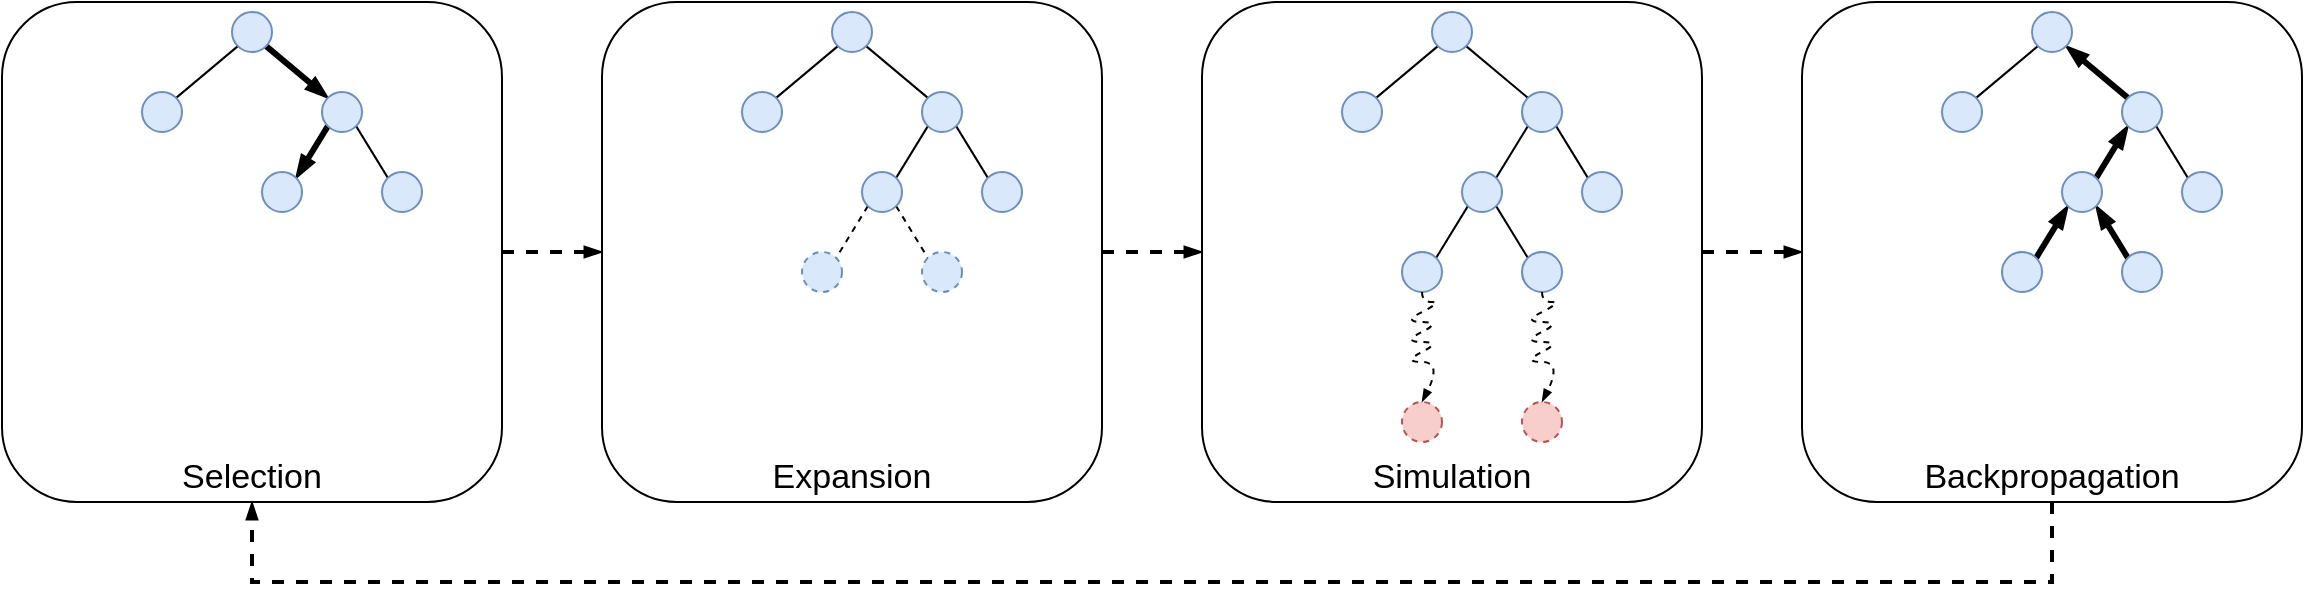<mxfile version="12.9.9" type="device"><diagram id="JMYWUuzA1vcF85dzCBHt" name="Page-1"><mxGraphModel dx="813" dy="539" grid="1" gridSize="10" guides="1" tooltips="1" connect="1" arrows="1" fold="1" page="1" pageScale="1" pageWidth="827" pageHeight="1169" math="0" shadow="0"><root><mxCell id="0"/><mxCell id="1" parent="0"/><mxCell id="qwCzFcogc0Fgw8u0zXl1-21" style="edgeStyle=none;rounded=0;orthogonalLoop=1;jettySize=auto;html=1;endArrow=blockThin;endFill=1;endSize=4;strokeColor=#000000;strokeWidth=2;dashed=1;" edge="1" parent="1" source="qwCzFcogc0Fgw8u0zXl1-1" target="qwCzFcogc0Fgw8u0zXl1-11"><mxGeometry relative="1" as="geometry"/></mxCell><mxCell id="qwCzFcogc0Fgw8u0zXl1-1" value="&lt;font style=&quot;font-size: 17px&quot;&gt;Selection&lt;/font&gt;" style="rounded=1;whiteSpace=wrap;html=1;verticalAlign=bottom;" vertex="1" parent="1"><mxGeometry x="50" y="80" width="250" height="250" as="geometry"/></mxCell><mxCell id="qwCzFcogc0Fgw8u0zXl1-5" style="rounded=0;orthogonalLoop=1;jettySize=auto;html=1;exitX=0;exitY=1;exitDx=0;exitDy=0;entryX=1;entryY=0;entryDx=0;entryDy=0;endArrow=none;endFill=0;endSize=4;strokeColor=#000000;" edge="1" parent="1" source="qwCzFcogc0Fgw8u0zXl1-2" target="qwCzFcogc0Fgw8u0zXl1-3"><mxGeometry relative="1" as="geometry"/></mxCell><mxCell id="qwCzFcogc0Fgw8u0zXl1-6" style="edgeStyle=none;rounded=0;orthogonalLoop=1;jettySize=auto;html=1;exitX=1;exitY=1;exitDx=0;exitDy=0;entryX=0;entryY=0;entryDx=0;entryDy=0;endArrow=blockThin;endFill=1;endSize=4;strokeColor=#000000;strokeWidth=3;" edge="1" parent="1" source="qwCzFcogc0Fgw8u0zXl1-2" target="qwCzFcogc0Fgw8u0zXl1-4"><mxGeometry relative="1" as="geometry"/></mxCell><mxCell id="qwCzFcogc0Fgw8u0zXl1-2" value="" style="ellipse;whiteSpace=wrap;html=1;aspect=fixed;fillColor=#dae8fc;strokeColor=#6c8ebf;" vertex="1" parent="1"><mxGeometry x="165" y="85" width="20" height="20" as="geometry"/></mxCell><mxCell id="qwCzFcogc0Fgw8u0zXl1-3" value="" style="ellipse;whiteSpace=wrap;html=1;aspect=fixed;fillColor=#dae8fc;strokeColor=#6c8ebf;" vertex="1" parent="1"><mxGeometry x="120" y="125" width="20" height="20" as="geometry"/></mxCell><mxCell id="qwCzFcogc0Fgw8u0zXl1-9" style="edgeStyle=none;rounded=0;orthogonalLoop=1;jettySize=auto;html=1;exitX=0;exitY=1;exitDx=0;exitDy=0;entryX=1;entryY=0;entryDx=0;entryDy=0;endArrow=blockThin;endFill=1;endSize=4;strokeColor=#000000;strokeWidth=3;" edge="1" parent="1" source="qwCzFcogc0Fgw8u0zXl1-4" target="qwCzFcogc0Fgw8u0zXl1-7"><mxGeometry relative="1" as="geometry"/></mxCell><mxCell id="qwCzFcogc0Fgw8u0zXl1-10" style="edgeStyle=none;rounded=0;orthogonalLoop=1;jettySize=auto;html=1;exitX=1;exitY=1;exitDx=0;exitDy=0;entryX=0;entryY=0;entryDx=0;entryDy=0;endArrow=none;endFill=0;endSize=4;strokeColor=#000000;" edge="1" parent="1" source="qwCzFcogc0Fgw8u0zXl1-4" target="qwCzFcogc0Fgw8u0zXl1-8"><mxGeometry relative="1" as="geometry"/></mxCell><mxCell id="qwCzFcogc0Fgw8u0zXl1-4" value="" style="ellipse;whiteSpace=wrap;html=1;aspect=fixed;fillColor=#dae8fc;strokeColor=#6c8ebf;" vertex="1" parent="1"><mxGeometry x="210" y="125" width="20" height="20" as="geometry"/></mxCell><mxCell id="qwCzFcogc0Fgw8u0zXl1-7" value="" style="ellipse;whiteSpace=wrap;html=1;aspect=fixed;fillColor=#dae8fc;strokeColor=#6c8ebf;" vertex="1" parent="1"><mxGeometry x="180" y="165" width="20" height="20" as="geometry"/></mxCell><mxCell id="qwCzFcogc0Fgw8u0zXl1-8" value="" style="ellipse;whiteSpace=wrap;html=1;aspect=fixed;fillColor=#dae8fc;strokeColor=#6c8ebf;" vertex="1" parent="1"><mxGeometry x="240" y="165" width="20" height="20" as="geometry"/></mxCell><mxCell id="qwCzFcogc0Fgw8u0zXl1-40" style="edgeStyle=none;rounded=0;orthogonalLoop=1;jettySize=auto;html=1;exitX=1;exitY=0.5;exitDx=0;exitDy=0;entryX=0;entryY=0.5;entryDx=0;entryDy=0;dashed=1;endArrow=blockThin;endFill=1;endSize=4;strokeColor=#000000;strokeWidth=2;" edge="1" parent="1" source="qwCzFcogc0Fgw8u0zXl1-11" target="qwCzFcogc0Fgw8u0zXl1-26"><mxGeometry relative="1" as="geometry"/></mxCell><mxCell id="qwCzFcogc0Fgw8u0zXl1-11" value="&lt;font style=&quot;font-size: 17px&quot;&gt;Expansion&lt;/font&gt;" style="rounded=1;whiteSpace=wrap;html=1;verticalAlign=bottom;" vertex="1" parent="1"><mxGeometry x="350" y="80" width="250" height="250" as="geometry"/></mxCell><mxCell id="qwCzFcogc0Fgw8u0zXl1-12" style="rounded=0;orthogonalLoop=1;jettySize=auto;html=1;exitX=0;exitY=1;exitDx=0;exitDy=0;entryX=1;entryY=0;entryDx=0;entryDy=0;endArrow=none;endFill=0;endSize=4;strokeColor=#000000;strokeWidth=1;" edge="1" parent="1" source="qwCzFcogc0Fgw8u0zXl1-14" target="qwCzFcogc0Fgw8u0zXl1-15"><mxGeometry relative="1" as="geometry"/></mxCell><mxCell id="qwCzFcogc0Fgw8u0zXl1-13" style="edgeStyle=none;rounded=0;orthogonalLoop=1;jettySize=auto;html=1;exitX=1;exitY=1;exitDx=0;exitDy=0;entryX=0;entryY=0;entryDx=0;entryDy=0;endArrow=none;endFill=0;endSize=4;strokeColor=#000000;strokeWidth=1;" edge="1" parent="1" source="qwCzFcogc0Fgw8u0zXl1-14" target="qwCzFcogc0Fgw8u0zXl1-18"><mxGeometry relative="1" as="geometry"/></mxCell><mxCell id="qwCzFcogc0Fgw8u0zXl1-14" value="" style="ellipse;whiteSpace=wrap;html=1;aspect=fixed;fillColor=#dae8fc;strokeColor=#6c8ebf;" vertex="1" parent="1"><mxGeometry x="465" y="85" width="20" height="20" as="geometry"/></mxCell><mxCell id="qwCzFcogc0Fgw8u0zXl1-15" value="" style="ellipse;whiteSpace=wrap;html=1;aspect=fixed;fillColor=#dae8fc;strokeColor=#6c8ebf;" vertex="1" parent="1"><mxGeometry x="420" y="125" width="20" height="20" as="geometry"/></mxCell><mxCell id="qwCzFcogc0Fgw8u0zXl1-16" style="edgeStyle=none;rounded=0;orthogonalLoop=1;jettySize=auto;html=1;exitX=0;exitY=1;exitDx=0;exitDy=0;entryX=1;entryY=0;entryDx=0;entryDy=0;endArrow=none;endFill=0;endSize=4;strokeColor=#000000;strokeWidth=1;" edge="1" parent="1" source="qwCzFcogc0Fgw8u0zXl1-18" target="qwCzFcogc0Fgw8u0zXl1-19"><mxGeometry relative="1" as="geometry"/></mxCell><mxCell id="qwCzFcogc0Fgw8u0zXl1-17" style="edgeStyle=none;rounded=0;orthogonalLoop=1;jettySize=auto;html=1;exitX=1;exitY=1;exitDx=0;exitDy=0;entryX=0;entryY=0;entryDx=0;entryDy=0;endArrow=none;endFill=0;endSize=4;strokeColor=#000000;strokeWidth=1;" edge="1" parent="1" source="qwCzFcogc0Fgw8u0zXl1-18" target="qwCzFcogc0Fgw8u0zXl1-20"><mxGeometry relative="1" as="geometry"/></mxCell><mxCell id="qwCzFcogc0Fgw8u0zXl1-18" value="" style="ellipse;whiteSpace=wrap;html=1;aspect=fixed;fillColor=#dae8fc;strokeColor=#6c8ebf;" vertex="1" parent="1"><mxGeometry x="510" y="125" width="20" height="20" as="geometry"/></mxCell><mxCell id="qwCzFcogc0Fgw8u0zXl1-24" style="edgeStyle=none;rounded=0;orthogonalLoop=1;jettySize=auto;html=1;exitX=0;exitY=1;exitDx=0;exitDy=0;entryX=1;entryY=0;entryDx=0;entryDy=0;dashed=1;endArrow=none;endFill=0;endSize=4;strokeColor=#000000;strokeWidth=1;" edge="1" parent="1" source="qwCzFcogc0Fgw8u0zXl1-19" target="qwCzFcogc0Fgw8u0zXl1-22"><mxGeometry relative="1" as="geometry"/></mxCell><mxCell id="qwCzFcogc0Fgw8u0zXl1-25" style="edgeStyle=none;rounded=0;orthogonalLoop=1;jettySize=auto;html=1;exitX=1;exitY=1;exitDx=0;exitDy=0;entryX=0;entryY=0;entryDx=0;entryDy=0;dashed=1;endArrow=none;endFill=0;endSize=4;strokeColor=#000000;strokeWidth=1;" edge="1" parent="1" source="qwCzFcogc0Fgw8u0zXl1-19" target="qwCzFcogc0Fgw8u0zXl1-23"><mxGeometry relative="1" as="geometry"/></mxCell><mxCell id="qwCzFcogc0Fgw8u0zXl1-19" value="" style="ellipse;whiteSpace=wrap;html=1;aspect=fixed;fillColor=#dae8fc;strokeColor=#6c8ebf;" vertex="1" parent="1"><mxGeometry x="480" y="165" width="20" height="20" as="geometry"/></mxCell><mxCell id="qwCzFcogc0Fgw8u0zXl1-20" value="" style="ellipse;whiteSpace=wrap;html=1;aspect=fixed;fillColor=#dae8fc;strokeColor=#6c8ebf;" vertex="1" parent="1"><mxGeometry x="540" y="165" width="20" height="20" as="geometry"/></mxCell><mxCell id="qwCzFcogc0Fgw8u0zXl1-22" value="" style="ellipse;whiteSpace=wrap;html=1;aspect=fixed;fillColor=#dae8fc;strokeColor=#6c8ebf;dashed=1;" vertex="1" parent="1"><mxGeometry x="450" y="205" width="20" height="20" as="geometry"/></mxCell><mxCell id="qwCzFcogc0Fgw8u0zXl1-23" value="" style="ellipse;whiteSpace=wrap;html=1;aspect=fixed;fillColor=#dae8fc;strokeColor=#6c8ebf;dashed=1;" vertex="1" parent="1"><mxGeometry x="510" y="205" width="20" height="20" as="geometry"/></mxCell><mxCell id="qwCzFcogc0Fgw8u0zXl1-55" style="edgeStyle=none;rounded=0;orthogonalLoop=1;jettySize=auto;html=1;dashed=1;endArrow=blockThin;endFill=1;endSize=4;strokeColor=#000000;strokeWidth=2;" edge="1" parent="1" source="qwCzFcogc0Fgw8u0zXl1-26" target="qwCzFcogc0Fgw8u0zXl1-41"><mxGeometry relative="1" as="geometry"/></mxCell><mxCell id="qwCzFcogc0Fgw8u0zXl1-26" value="&lt;font style=&quot;font-size: 17px&quot;&gt;Simulation&lt;/font&gt;" style="rounded=1;whiteSpace=wrap;html=1;verticalAlign=bottom;" vertex="1" parent="1"><mxGeometry x="650" y="80" width="250" height="250" as="geometry"/></mxCell><mxCell id="qwCzFcogc0Fgw8u0zXl1-27" style="rounded=0;orthogonalLoop=1;jettySize=auto;html=1;exitX=0;exitY=1;exitDx=0;exitDy=0;entryX=1;entryY=0;entryDx=0;entryDy=0;endArrow=none;endFill=0;endSize=4;strokeColor=#000000;strokeWidth=1;" edge="1" parent="1" source="qwCzFcogc0Fgw8u0zXl1-29" target="qwCzFcogc0Fgw8u0zXl1-30"><mxGeometry relative="1" as="geometry"/></mxCell><mxCell id="qwCzFcogc0Fgw8u0zXl1-28" style="edgeStyle=none;rounded=0;orthogonalLoop=1;jettySize=auto;html=1;exitX=1;exitY=1;exitDx=0;exitDy=0;entryX=0;entryY=0;entryDx=0;entryDy=0;endArrow=none;endFill=0;endSize=4;strokeColor=#000000;strokeWidth=1;" edge="1" parent="1" source="qwCzFcogc0Fgw8u0zXl1-29" target="qwCzFcogc0Fgw8u0zXl1-33"><mxGeometry relative="1" as="geometry"/></mxCell><mxCell id="qwCzFcogc0Fgw8u0zXl1-29" value="" style="ellipse;whiteSpace=wrap;html=1;aspect=fixed;fillColor=#dae8fc;strokeColor=#6c8ebf;" vertex="1" parent="1"><mxGeometry x="765" y="85" width="20" height="20" as="geometry"/></mxCell><mxCell id="qwCzFcogc0Fgw8u0zXl1-30" value="" style="ellipse;whiteSpace=wrap;html=1;aspect=fixed;fillColor=#dae8fc;strokeColor=#6c8ebf;" vertex="1" parent="1"><mxGeometry x="720" y="125" width="20" height="20" as="geometry"/></mxCell><mxCell id="qwCzFcogc0Fgw8u0zXl1-31" style="edgeStyle=none;rounded=0;orthogonalLoop=1;jettySize=auto;html=1;exitX=0;exitY=1;exitDx=0;exitDy=0;entryX=1;entryY=0;entryDx=0;entryDy=0;endArrow=none;endFill=0;endSize=4;strokeColor=#000000;strokeWidth=1;" edge="1" parent="1" source="qwCzFcogc0Fgw8u0zXl1-33" target="qwCzFcogc0Fgw8u0zXl1-36"><mxGeometry relative="1" as="geometry"/></mxCell><mxCell id="qwCzFcogc0Fgw8u0zXl1-32" style="edgeStyle=none;rounded=0;orthogonalLoop=1;jettySize=auto;html=1;exitX=1;exitY=1;exitDx=0;exitDy=0;entryX=0;entryY=0;entryDx=0;entryDy=0;endArrow=none;endFill=0;endSize=4;strokeColor=#000000;strokeWidth=1;" edge="1" parent="1" source="qwCzFcogc0Fgw8u0zXl1-33" target="qwCzFcogc0Fgw8u0zXl1-37"><mxGeometry relative="1" as="geometry"/></mxCell><mxCell id="qwCzFcogc0Fgw8u0zXl1-33" value="" style="ellipse;whiteSpace=wrap;html=1;aspect=fixed;fillColor=#dae8fc;strokeColor=#6c8ebf;" vertex="1" parent="1"><mxGeometry x="810" y="125" width="20" height="20" as="geometry"/></mxCell><mxCell id="qwCzFcogc0Fgw8u0zXl1-34" style="edgeStyle=none;rounded=0;orthogonalLoop=1;jettySize=auto;html=1;exitX=0;exitY=1;exitDx=0;exitDy=0;entryX=1;entryY=0;entryDx=0;entryDy=0;endArrow=none;endFill=0;endSize=4;strokeColor=#000000;strokeWidth=1;" edge="1" parent="1" source="qwCzFcogc0Fgw8u0zXl1-36" target="qwCzFcogc0Fgw8u0zXl1-38"><mxGeometry relative="1" as="geometry"/></mxCell><mxCell id="qwCzFcogc0Fgw8u0zXl1-35" style="edgeStyle=none;rounded=0;orthogonalLoop=1;jettySize=auto;html=1;exitX=1;exitY=1;exitDx=0;exitDy=0;entryX=0;entryY=0;entryDx=0;entryDy=0;endArrow=none;endFill=0;endSize=4;strokeColor=#000000;strokeWidth=1;" edge="1" parent="1" source="qwCzFcogc0Fgw8u0zXl1-36" target="qwCzFcogc0Fgw8u0zXl1-39"><mxGeometry relative="1" as="geometry"/></mxCell><mxCell id="qwCzFcogc0Fgw8u0zXl1-36" value="" style="ellipse;whiteSpace=wrap;html=1;aspect=fixed;fillColor=#dae8fc;strokeColor=#6c8ebf;" vertex="1" parent="1"><mxGeometry x="780" y="165" width="20" height="20" as="geometry"/></mxCell><mxCell id="qwCzFcogc0Fgw8u0zXl1-37" value="" style="ellipse;whiteSpace=wrap;html=1;aspect=fixed;fillColor=#dae8fc;strokeColor=#6c8ebf;" vertex="1" parent="1"><mxGeometry x="840" y="165" width="20" height="20" as="geometry"/></mxCell><mxCell id="qwCzFcogc0Fgw8u0zXl1-38" value="" style="ellipse;whiteSpace=wrap;html=1;aspect=fixed;fillColor=#dae8fc;strokeColor=#6c8ebf;" vertex="1" parent="1"><mxGeometry x="750" y="205" width="20" height="20" as="geometry"/></mxCell><mxCell id="qwCzFcogc0Fgw8u0zXl1-39" value="" style="ellipse;whiteSpace=wrap;html=1;aspect=fixed;fillColor=#dae8fc;strokeColor=#6c8ebf;" vertex="1" parent="1"><mxGeometry x="810" y="205" width="20" height="20" as="geometry"/></mxCell><mxCell id="qwCzFcogc0Fgw8u0zXl1-57" style="edgeStyle=none;rounded=0;orthogonalLoop=1;jettySize=auto;html=1;exitX=0.5;exitY=1;exitDx=0;exitDy=0;dashed=1;endArrow=blockThin;endFill=1;endSize=4;strokeColor=#000000;strokeWidth=2;entryX=0.5;entryY=1;entryDx=0;entryDy=0;" edge="1" parent="1" source="qwCzFcogc0Fgw8u0zXl1-41" target="qwCzFcogc0Fgw8u0zXl1-1"><mxGeometry relative="1" as="geometry"><mxPoint x="140" y="370" as="targetPoint"/><Array as="points"><mxPoint x="1075" y="370"/><mxPoint x="175" y="370"/></Array></mxGeometry></mxCell><mxCell id="qwCzFcogc0Fgw8u0zXl1-41" value="&lt;font style=&quot;font-size: 17px&quot;&gt;Backpropagation&lt;br&gt;&lt;/font&gt;" style="rounded=1;whiteSpace=wrap;html=1;verticalAlign=bottom;" vertex="1" parent="1"><mxGeometry x="950" y="80" width="250" height="250" as="geometry"/></mxCell><mxCell id="qwCzFcogc0Fgw8u0zXl1-42" style="rounded=0;orthogonalLoop=1;jettySize=auto;html=1;exitX=0;exitY=1;exitDx=0;exitDy=0;entryX=1;entryY=0;entryDx=0;entryDy=0;endArrow=none;endFill=0;endSize=4;strokeColor=#000000;strokeWidth=1;" edge="1" parent="1" source="qwCzFcogc0Fgw8u0zXl1-44" target="qwCzFcogc0Fgw8u0zXl1-45"><mxGeometry relative="1" as="geometry"/></mxCell><mxCell id="qwCzFcogc0Fgw8u0zXl1-43" style="edgeStyle=none;rounded=0;orthogonalLoop=1;jettySize=auto;html=1;exitX=1;exitY=1;exitDx=0;exitDy=0;entryX=0;entryY=0;entryDx=0;entryDy=0;endArrow=none;endFill=0;endSize=4;strokeColor=#000000;strokeWidth=3;startSize=4;startArrow=blockThin;startFill=1;" edge="1" parent="1" source="qwCzFcogc0Fgw8u0zXl1-44" target="qwCzFcogc0Fgw8u0zXl1-48"><mxGeometry relative="1" as="geometry"/></mxCell><mxCell id="qwCzFcogc0Fgw8u0zXl1-44" value="" style="ellipse;whiteSpace=wrap;html=1;aspect=fixed;fillColor=#dae8fc;strokeColor=#6c8ebf;" vertex="1" parent="1"><mxGeometry x="1065" y="85" width="20" height="20" as="geometry"/></mxCell><mxCell id="qwCzFcogc0Fgw8u0zXl1-45" value="" style="ellipse;whiteSpace=wrap;html=1;aspect=fixed;fillColor=#dae8fc;strokeColor=#6c8ebf;" vertex="1" parent="1"><mxGeometry x="1020" y="125" width="20" height="20" as="geometry"/></mxCell><mxCell id="qwCzFcogc0Fgw8u0zXl1-46" style="edgeStyle=none;rounded=0;orthogonalLoop=1;jettySize=auto;html=1;exitX=0;exitY=1;exitDx=0;exitDy=0;entryX=1;entryY=0;entryDx=0;entryDy=0;endArrow=none;endFill=0;endSize=4;strokeColor=#000000;strokeWidth=3;startSize=4;startArrow=blockThin;startFill=1;" edge="1" parent="1" source="qwCzFcogc0Fgw8u0zXl1-48" target="qwCzFcogc0Fgw8u0zXl1-51"><mxGeometry relative="1" as="geometry"/></mxCell><mxCell id="qwCzFcogc0Fgw8u0zXl1-47" style="edgeStyle=none;rounded=0;orthogonalLoop=1;jettySize=auto;html=1;exitX=1;exitY=1;exitDx=0;exitDy=0;entryX=0;entryY=0;entryDx=0;entryDy=0;endArrow=none;endFill=0;endSize=4;strokeColor=#000000;strokeWidth=1;" edge="1" parent="1" source="qwCzFcogc0Fgw8u0zXl1-48" target="qwCzFcogc0Fgw8u0zXl1-52"><mxGeometry relative="1" as="geometry"/></mxCell><mxCell id="qwCzFcogc0Fgw8u0zXl1-48" value="" style="ellipse;whiteSpace=wrap;html=1;aspect=fixed;fillColor=#dae8fc;strokeColor=#6c8ebf;" vertex="1" parent="1"><mxGeometry x="1110" y="125" width="20" height="20" as="geometry"/></mxCell><mxCell id="qwCzFcogc0Fgw8u0zXl1-49" style="edgeStyle=none;rounded=0;orthogonalLoop=1;jettySize=auto;html=1;exitX=0;exitY=1;exitDx=0;exitDy=0;entryX=1;entryY=0;entryDx=0;entryDy=0;endArrow=none;endFill=0;endSize=4;strokeColor=#000000;strokeWidth=3;startSize=4;startArrow=blockThin;startFill=1;" edge="1" parent="1" source="qwCzFcogc0Fgw8u0zXl1-51" target="qwCzFcogc0Fgw8u0zXl1-53"><mxGeometry relative="1" as="geometry"/></mxCell><mxCell id="qwCzFcogc0Fgw8u0zXl1-50" style="edgeStyle=none;rounded=0;orthogonalLoop=1;jettySize=auto;html=1;exitX=1;exitY=1;exitDx=0;exitDy=0;entryX=0;entryY=0;entryDx=0;entryDy=0;endArrow=none;endFill=0;endSize=4;strokeColor=#000000;strokeWidth=3;startSize=4;startArrow=blockThin;startFill=1;" edge="1" parent="1" source="qwCzFcogc0Fgw8u0zXl1-51" target="qwCzFcogc0Fgw8u0zXl1-54"><mxGeometry relative="1" as="geometry"/></mxCell><mxCell id="qwCzFcogc0Fgw8u0zXl1-51" value="" style="ellipse;whiteSpace=wrap;html=1;aspect=fixed;fillColor=#dae8fc;strokeColor=#6c8ebf;" vertex="1" parent="1"><mxGeometry x="1080" y="165" width="20" height="20" as="geometry"/></mxCell><mxCell id="qwCzFcogc0Fgw8u0zXl1-52" value="" style="ellipse;whiteSpace=wrap;html=1;aspect=fixed;fillColor=#dae8fc;strokeColor=#6c8ebf;" vertex="1" parent="1"><mxGeometry x="1140" y="165" width="20" height="20" as="geometry"/></mxCell><mxCell id="qwCzFcogc0Fgw8u0zXl1-53" value="" style="ellipse;whiteSpace=wrap;html=1;aspect=fixed;fillColor=#dae8fc;strokeColor=#6c8ebf;" vertex="1" parent="1"><mxGeometry x="1050" y="205" width="20" height="20" as="geometry"/></mxCell><mxCell id="qwCzFcogc0Fgw8u0zXl1-54" value="" style="ellipse;whiteSpace=wrap;html=1;aspect=fixed;fillColor=#dae8fc;strokeColor=#6c8ebf;" vertex="1" parent="1"><mxGeometry x="1110" y="205" width="20" height="20" as="geometry"/></mxCell><mxCell id="qwCzFcogc0Fgw8u0zXl1-65" value="" style="ellipse;whiteSpace=wrap;html=1;aspect=fixed;fillColor=#f8cecc;strokeColor=#b85450;dashed=1;" vertex="1" parent="1"><mxGeometry x="750" y="280" width="20" height="20" as="geometry"/></mxCell><mxCell id="qwCzFcogc0Fgw8u0zXl1-66" value="" style="ellipse;whiteSpace=wrap;html=1;aspect=fixed;fillColor=#f8cecc;strokeColor=#b85450;dashed=1;" vertex="1" parent="1"><mxGeometry x="810" y="280" width="20" height="20" as="geometry"/></mxCell><mxCell id="qwCzFcogc0Fgw8u0zXl1-67" value="" style="curved=1;endArrow=blockThin;html=1;strokeColor=#000000;strokeWidth=1;exitX=0.5;exitY=1;exitDx=0;exitDy=0;entryX=0.5;entryY=0;entryDx=0;entryDy=0;dashed=1;endSize=4;endFill=1;" edge="1" parent="1" source="qwCzFcogc0Fgw8u0zXl1-38" target="qwCzFcogc0Fgw8u0zXl1-65"><mxGeometry width="50" height="50" relative="1" as="geometry"><mxPoint x="620" y="270" as="sourcePoint"/><mxPoint x="670" y="220" as="targetPoint"/><Array as="points"><mxPoint x="760" y="230"/><mxPoint x="770" y="230"/><mxPoint x="750" y="240"/><mxPoint x="770" y="240"/><mxPoint x="750" y="250"/><mxPoint x="770" y="250"/><mxPoint x="750" y="260"/><mxPoint x="770" y="260"/></Array></mxGeometry></mxCell><mxCell id="qwCzFcogc0Fgw8u0zXl1-68" value="" style="curved=1;endArrow=blockThin;html=1;strokeColor=#000000;strokeWidth=1;exitX=0.5;exitY=1;exitDx=0;exitDy=0;entryX=0.5;entryY=0;entryDx=0;entryDy=0;dashed=1;endSize=4;endFill=1;" edge="1" parent="1"><mxGeometry width="50" height="50" relative="1" as="geometry"><mxPoint x="820.0" y="225" as="sourcePoint"/><mxPoint x="820.0" y="280" as="targetPoint"/><Array as="points"><mxPoint x="820" y="230"/><mxPoint x="830" y="230"/><mxPoint x="810" y="240"/><mxPoint x="830" y="240"/><mxPoint x="810" y="250"/><mxPoint x="830" y="250"/><mxPoint x="810" y="260"/><mxPoint x="830" y="260"/></Array></mxGeometry></mxCell></root></mxGraphModel></diagram></mxfile>